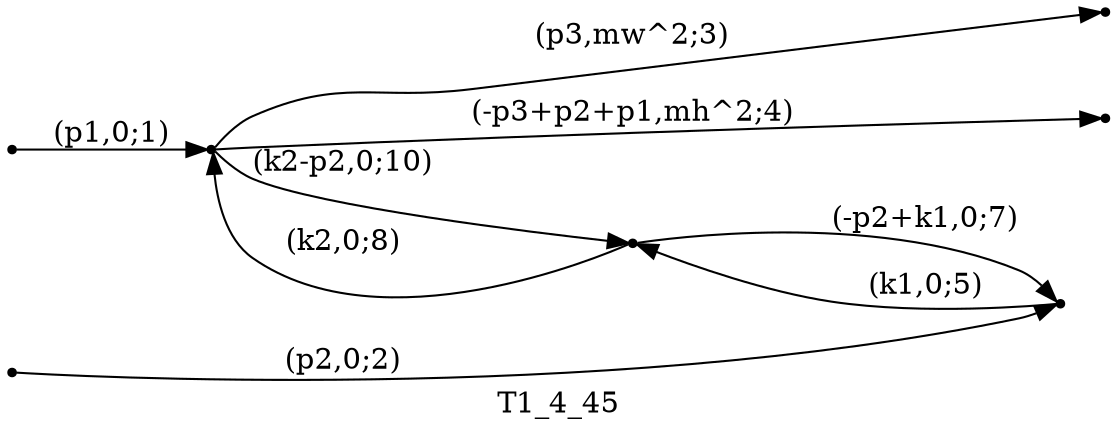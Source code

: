 digraph T1_4_45 {
  label="T1_4_45";
  rankdir="LR";
  subgraph edges {
    -1 -> 3 [label="(p1,0;1)"];
    -2 -> 1 [label="(p2,0;2)"];
    3 -> -3 [label="(p3,mw^2;3)"];
    3 -> -4 [label="(-p3+p2+p1,mh^2;4)"];
    1 -> 2 [label="(k1,0;5)"];
    2 -> 1 [label="(-p2+k1,0;7)"];
    2 -> 3 [label="(k2,0;8)"];
    3 -> 2 [label="(k2-p2,0;10)"];
  }
  subgraph incoming { rank="source"; -1; -2; }
  subgraph outgoing { rank="sink"; -3; -4; }
-4 [shape=point];
-3 [shape=point];
-2 [shape=point];
-1 [shape=point];
1 [shape=point];
2 [shape=point];
3 [shape=point];
}

